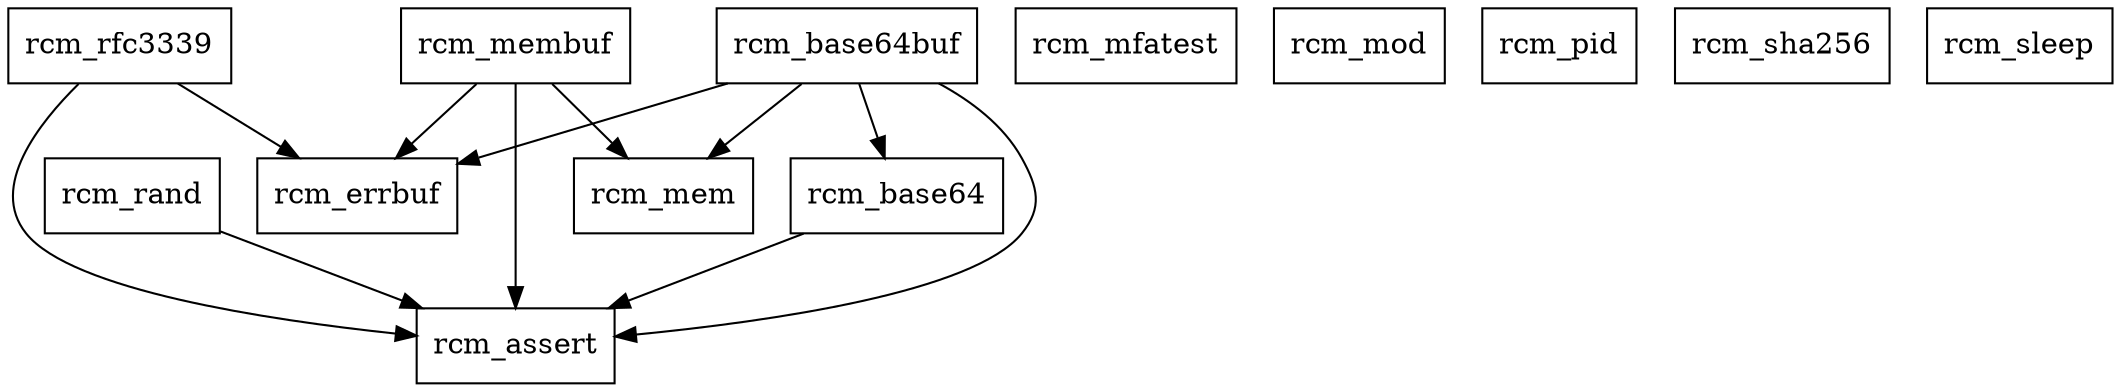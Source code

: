 strict digraph {
  rcm_assert [shape=box]
  rcm_base64 [shape=box]
  rcm_base64buf [shape=box]
  rcm_errbuf [shape=box]
  rcm_mem [shape=box]
  rcm_membuf [shape=box]
  rcm_mfatest [shape=box]
  rcm_mod [shape=box]
  rcm_pid [shape=box]
  rcm_rand [shape=box]
  rcm_rfc3339 [shape=box]
  rcm_sha256[shape=box]
  rcm_sleep [shape=box]
  rcm_base64 -> rcm_assert
  rcm_base64buf -> rcm_assert
  rcm_base64buf -> rcm_base64
  rcm_base64buf -> rcm_errbuf
  rcm_base64buf -> rcm_mem
  rcm_membuf -> rcm_assert
  rcm_membuf -> rcm_errbuf
  rcm_membuf -> rcm_mem
  rcm_rand -> rcm_assert
  rcm_rfc3339 -> rcm_assert
  rcm_rfc3339 -> rcm_errbuf
}
